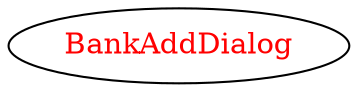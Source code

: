 digraph dependencyGraph {
 concentrate=true;
 ranksep="2.0";
 rankdir="LR"; 
 splines="ortho";
"BankAddDialog" [fontcolor="red"];
}
